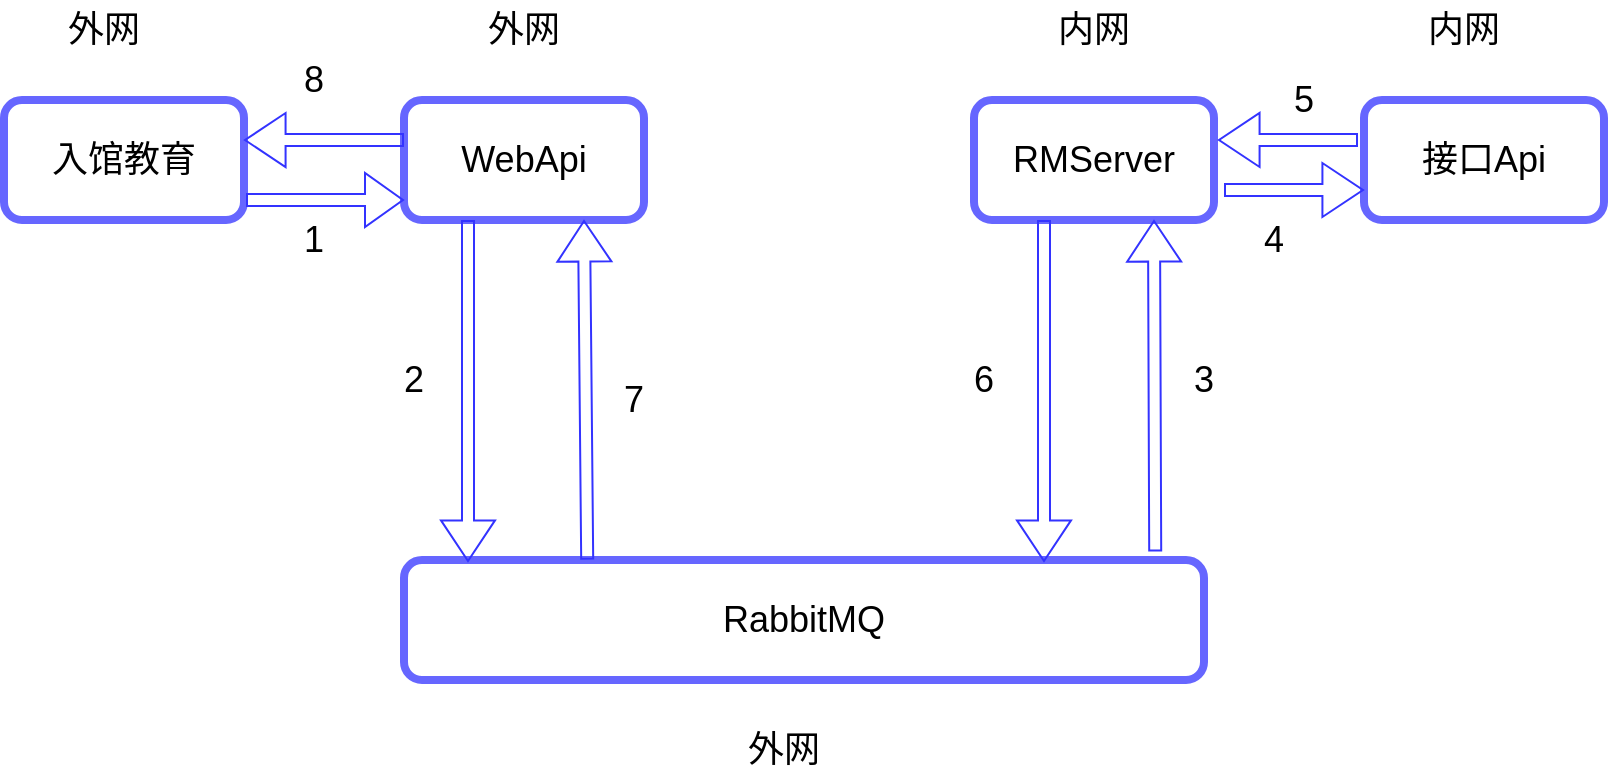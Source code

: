 <mxfile version="20.2.0" type="github">
  <diagram id="3AgY-yPfVQteRXyJUEFo" name="第 1 页">
    <mxGraphModel dx="1038" dy="539" grid="1" gridSize="10" guides="1" tooltips="1" connect="1" arrows="1" fold="1" page="1" pageScale="1" pageWidth="827" pageHeight="1169" math="0" shadow="0">
      <root>
        <mxCell id="0" />
        <mxCell id="1" parent="0" />
        <mxCell id="IapzVNITazoT1ZQ--0HA-1" value="入馆教育" style="rounded=1;whiteSpace=wrap;html=1;strokeWidth=4;strokeColor=#6666FF;fontSize=18;" vertex="1" parent="1">
          <mxGeometry x="20" y="170" width="120" height="60" as="geometry" />
        </mxCell>
        <mxCell id="IapzVNITazoT1ZQ--0HA-4" value="WebApi" style="rounded=1;whiteSpace=wrap;html=1;strokeWidth=4;strokeColor=#6666FF;fontSize=18;" vertex="1" parent="1">
          <mxGeometry x="220" y="170" width="120" height="60" as="geometry" />
        </mxCell>
        <mxCell id="IapzVNITazoT1ZQ--0HA-5" value="RMServer" style="rounded=1;whiteSpace=wrap;html=1;strokeWidth=4;strokeColor=#6666FF;fontSize=18;" vertex="1" parent="1">
          <mxGeometry x="505" y="170" width="120" height="60" as="geometry" />
        </mxCell>
        <mxCell id="IapzVNITazoT1ZQ--0HA-6" value="RabbitMQ" style="rounded=1;whiteSpace=wrap;html=1;strokeWidth=4;strokeColor=#6666FF;fontSize=18;" vertex="1" parent="1">
          <mxGeometry x="220" y="400" width="400" height="60" as="geometry" />
        </mxCell>
        <mxCell id="IapzVNITazoT1ZQ--0HA-7" value="接口Api" style="rounded=1;whiteSpace=wrap;html=1;strokeWidth=4;strokeColor=#6666FF;fontSize=18;" vertex="1" parent="1">
          <mxGeometry x="700" y="170" width="120" height="60" as="geometry" />
        </mxCell>
        <mxCell id="IapzVNITazoT1ZQ--0HA-9" value="外网" style="text;html=1;strokeColor=none;fillColor=none;align=center;verticalAlign=middle;whiteSpace=wrap;rounded=0;fontSize=18;" vertex="1" parent="1">
          <mxGeometry x="380" y="480" width="60" height="30" as="geometry" />
        </mxCell>
        <mxCell id="IapzVNITazoT1ZQ--0HA-10" value="外网" style="text;html=1;strokeColor=none;fillColor=none;align=center;verticalAlign=middle;whiteSpace=wrap;rounded=0;fontSize=18;" vertex="1" parent="1">
          <mxGeometry x="250" y="120" width="60" height="30" as="geometry" />
        </mxCell>
        <mxCell id="IapzVNITazoT1ZQ--0HA-11" value="外网" style="text;html=1;strokeColor=none;fillColor=none;align=center;verticalAlign=middle;whiteSpace=wrap;rounded=0;fontSize=18;" vertex="1" parent="1">
          <mxGeometry x="40" y="120" width="60" height="30" as="geometry" />
        </mxCell>
        <mxCell id="IapzVNITazoT1ZQ--0HA-12" value="内网" style="text;html=1;strokeColor=none;fillColor=none;align=center;verticalAlign=middle;whiteSpace=wrap;rounded=0;fontSize=18;" vertex="1" parent="1">
          <mxGeometry x="535" y="120" width="60" height="30" as="geometry" />
        </mxCell>
        <mxCell id="IapzVNITazoT1ZQ--0HA-13" value="内网" style="text;html=1;strokeColor=none;fillColor=none;align=center;verticalAlign=middle;whiteSpace=wrap;rounded=0;fontSize=18;" vertex="1" parent="1">
          <mxGeometry x="720" y="120" width="60" height="30" as="geometry" />
        </mxCell>
        <mxCell id="IapzVNITazoT1ZQ--0HA-14" value="" style="shape=flexArrow;endArrow=block;html=1;rounded=0;fontSize=18;entryX=0;entryY=0.5;entryDx=0;entryDy=0;endSize=6;shadow=0;width=6;strokeColor=#3333FF;" edge="1" parent="1">
          <mxGeometry width="50" height="50" relative="1" as="geometry">
            <mxPoint x="141" y="220" as="sourcePoint" />
            <mxPoint x="220" y="220" as="targetPoint" />
          </mxGeometry>
        </mxCell>
        <mxCell id="IapzVNITazoT1ZQ--0HA-15" value="" style="shape=flexArrow;endArrow=block;html=1;rounded=0;fontSize=18;endSize=6.43;shadow=0;width=6;strokeColor=#3333FF;exitX=0.25;exitY=1;exitDx=0;exitDy=0;" edge="1" parent="1">
          <mxGeometry width="50" height="50" relative="1" as="geometry">
            <mxPoint x="252" y="230" as="sourcePoint" />
            <mxPoint x="252" y="401" as="targetPoint" />
          </mxGeometry>
        </mxCell>
        <mxCell id="IapzVNITazoT1ZQ--0HA-16" value="" style="shape=flexArrow;endArrow=block;html=1;rounded=0;fontSize=18;endSize=6.43;shadow=0;width=6;strokeColor=#3333FF;exitX=0;exitY=0.333;exitDx=0;exitDy=0;exitPerimeter=0;" edge="1" parent="1">
          <mxGeometry width="50" height="50" relative="1" as="geometry">
            <mxPoint x="697" y="189.98" as="sourcePoint" />
            <mxPoint x="627" y="190" as="targetPoint" />
          </mxGeometry>
        </mxCell>
        <mxCell id="IapzVNITazoT1ZQ--0HA-17" value="" style="shape=flexArrow;endArrow=block;html=1;rounded=0;fontSize=18;endSize=6.43;shadow=0;width=6;strokeColor=#3333FF;entryX=0;entryY=0.75;entryDx=0;entryDy=0;" edge="1" parent="1" target="IapzVNITazoT1ZQ--0HA-7">
          <mxGeometry width="50" height="50" relative="1" as="geometry">
            <mxPoint x="630" y="215" as="sourcePoint" />
            <mxPoint x="630" y="381" as="targetPoint" />
          </mxGeometry>
        </mxCell>
        <mxCell id="IapzVNITazoT1ZQ--0HA-18" value="" style="shape=flexArrow;endArrow=block;html=1;rounded=0;fontSize=18;endSize=6.43;shadow=0;width=6;strokeColor=#3333FF;exitX=0.229;exitY=-0.003;exitDx=0;exitDy=0;entryX=0.75;entryY=1;entryDx=0;entryDy=0;exitPerimeter=0;" edge="1" parent="1" source="IapzVNITazoT1ZQ--0HA-6" target="IapzVNITazoT1ZQ--0HA-4">
          <mxGeometry width="50" height="50" relative="1" as="geometry">
            <mxPoint x="370" y="240" as="sourcePoint" />
            <mxPoint x="370" y="411" as="targetPoint" />
          </mxGeometry>
        </mxCell>
        <mxCell id="IapzVNITazoT1ZQ--0HA-19" value="" style="shape=flexArrow;endArrow=block;html=1;rounded=0;fontSize=18;endSize=6.43;shadow=0;width=6;strokeColor=#3333FF;entryX=0.75;entryY=1;entryDx=0;entryDy=0;exitX=0.939;exitY=-0.07;exitDx=0;exitDy=0;exitPerimeter=0;" edge="1" parent="1" source="IapzVNITazoT1ZQ--0HA-6" target="IapzVNITazoT1ZQ--0HA-5">
          <mxGeometry width="50" height="50" relative="1" as="geometry">
            <mxPoint x="595" y="390" as="sourcePoint" />
            <mxPoint x="720" y="310" as="targetPoint" />
          </mxGeometry>
        </mxCell>
        <mxCell id="IapzVNITazoT1ZQ--0HA-20" value="" style="shape=flexArrow;endArrow=block;html=1;rounded=0;fontSize=18;endSize=6.43;shadow=0;width=6;strokeColor=#3333FF;exitX=0.25;exitY=1;exitDx=0;exitDy=0;" edge="1" parent="1">
          <mxGeometry width="50" height="50" relative="1" as="geometry">
            <mxPoint x="540" y="230" as="sourcePoint" />
            <mxPoint x="540" y="401" as="targetPoint" />
          </mxGeometry>
        </mxCell>
        <mxCell id="IapzVNITazoT1ZQ--0HA-22" value="" style="shape=flexArrow;endArrow=block;html=1;rounded=0;fontSize=18;endSize=6.43;shadow=0;width=6;strokeColor=#3333FF;" edge="1" parent="1">
          <mxGeometry width="50" height="50" relative="1" as="geometry">
            <mxPoint x="220" y="190" as="sourcePoint" />
            <mxPoint x="140" y="190.02" as="targetPoint" />
          </mxGeometry>
        </mxCell>
        <mxCell id="IapzVNITazoT1ZQ--0HA-23" value="1" style="text;html=1;strokeColor=none;fillColor=none;align=center;verticalAlign=middle;whiteSpace=wrap;rounded=0;fontSize=18;" vertex="1" parent="1">
          <mxGeometry x="150" y="230" width="50" height="20" as="geometry" />
        </mxCell>
        <mxCell id="IapzVNITazoT1ZQ--0HA-26" value="2" style="text;html=1;strokeColor=none;fillColor=none;align=center;verticalAlign=middle;whiteSpace=wrap;rounded=0;fontSize=18;" vertex="1" parent="1">
          <mxGeometry x="200" y="300" width="50" height="20" as="geometry" />
        </mxCell>
        <mxCell id="IapzVNITazoT1ZQ--0HA-27" value="3" style="text;html=1;strokeColor=none;fillColor=none;align=center;verticalAlign=middle;whiteSpace=wrap;rounded=0;fontSize=18;" vertex="1" parent="1">
          <mxGeometry x="595" y="300" width="50" height="20" as="geometry" />
        </mxCell>
        <mxCell id="IapzVNITazoT1ZQ--0HA-28" value="4" style="text;html=1;strokeColor=none;fillColor=none;align=center;verticalAlign=middle;whiteSpace=wrap;rounded=0;fontSize=18;" vertex="1" parent="1">
          <mxGeometry x="630" y="230" width="50" height="20" as="geometry" />
        </mxCell>
        <mxCell id="IapzVNITazoT1ZQ--0HA-29" value="5" style="text;html=1;strokeColor=none;fillColor=none;align=center;verticalAlign=middle;whiteSpace=wrap;rounded=0;fontSize=18;" vertex="1" parent="1">
          <mxGeometry x="645" y="160" width="50" height="20" as="geometry" />
        </mxCell>
        <mxCell id="IapzVNITazoT1ZQ--0HA-30" value="6" style="text;html=1;strokeColor=none;fillColor=none;align=center;verticalAlign=middle;whiteSpace=wrap;rounded=0;fontSize=18;" vertex="1" parent="1">
          <mxGeometry x="485" y="300" width="50" height="20" as="geometry" />
        </mxCell>
        <mxCell id="IapzVNITazoT1ZQ--0HA-31" value="7" style="text;html=1;strokeColor=none;fillColor=none;align=center;verticalAlign=middle;whiteSpace=wrap;rounded=0;fontSize=18;" vertex="1" parent="1">
          <mxGeometry x="310" y="310" width="50" height="20" as="geometry" />
        </mxCell>
        <mxCell id="IapzVNITazoT1ZQ--0HA-32" value="8" style="text;html=1;strokeColor=none;fillColor=none;align=center;verticalAlign=middle;whiteSpace=wrap;rounded=0;fontSize=18;" vertex="1" parent="1">
          <mxGeometry x="150" y="150" width="50" height="20" as="geometry" />
        </mxCell>
      </root>
    </mxGraphModel>
  </diagram>
</mxfile>
